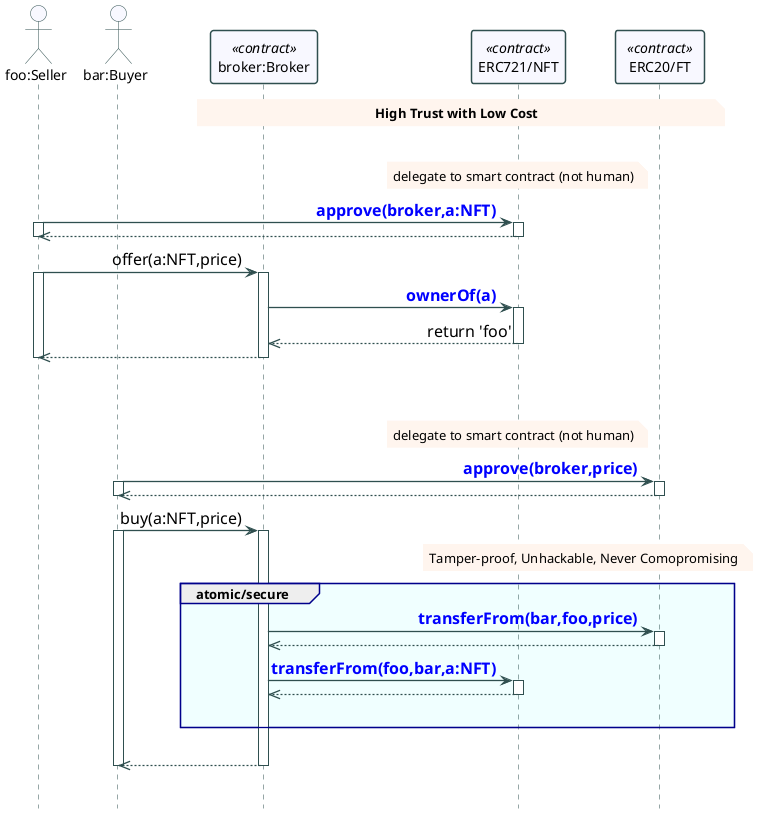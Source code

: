 @startuml

' Trading NFT

' https://plantuml.com/class-diagram
' https://plantuml.com/sequence-diagram
' https://plantuml-documentation.readthedocs.io/en/latest/formatting/all-skin-params.html
' https://plantuml-documentation.readthedocs.io/en/latest/formatting/all-skin-params.html#class
' https://www.w3schools.com/colors/colors_names.asp

skinparam {
  'DefaultFontName Consolas
  DefaultFontName Monaco
  'DefaultFontName Lucida Console
  'DefaultMonospacedFontName Consolas
  'DefaultFontStyle bold
  
  BackgroundColor transparent  
  PageMargin 10
  BoxPadding 100
  ParticipantPadding 20

  ArrowFontSize 16
  ArrowThickness 1
  MinClassWidth 75
  ClassFontStyle bold
  
  NoteBackgroundColor SeaShell
  NoteBorderColor transparent
  NoteShadowing false
}

skinparam Sequence{
  DividerBorderThickness 1.5
  ReferenceBorderThickness 1.5
  MessageAlignment right

  ArrowColor DarkSlateGray
  ArrowThickness 1.3
  LifeLineBorderColor DarkSlateGray
  LifeLineBorderThickness 1.3

  ActorBorderColor DarkSlateGray
  ActorBackgroundColor GhostWhite
  ParticipantBorderColor DarkSlateGray
  ParticipantBorderThickness 1.5
  ParticipantBackgroundColor GhostWhite

  BoxBackgroundColor transparent
  BoxBorderColor transparent
  
  GroupBorderThickness 1.3
  GroupBorderColor DarkBlue
  GroupBodyBackgroundColor Azure
}

skinparam Group{
  BorderThickness 1.3
  BorderShadowing true
}

hide Circle
hide Footbox

Actor "foo:Seller" as seller
Actor "bar:Buyer" as buyer
Participant "broker:Broker" as broker <<contract>>
Participant "ERC721/NFT" as erc721 <<contract>>
Participant "ERC20/FT" as erc20 <<contract>>

note over broker, erc20 : **High Trust with Low Cost**

||| 

note over erc721 : delegate to smart contract (not human)
seller -> erc721 ++ : <color blue>**approve(broker,a:NFT)**</color>
seller ++
  seller <<-- erc721 --
seller --

seller -> broker ++ : offer(a:NFT,price)
seller ++
  broker -> erc721 ++ : <color blue>**ownerOf(a)**</color>  
  broker <<-- erc721 -- : return 'foo'
  seller <<-- broker --
seller --

|||
|||

note over erc721 : delegate to smart contract (not human)
buyer -> erc20 ++ : <color blue>**approve(broker,price)**</color>
buyer ++
  buyer <<-- erc20 --
buyer --

buyer -> broker ++ : buy(a:NFT,price)
buyer ++
  note over erc721, erc20 : Tamper-proof, Unhackable, Never Comopromising 
  group atomic/secure
    erc20 <- broker ++ : <color blue>**transferFrom(bar,foo,price)**</color>
    erc20 -->> broker --
    erc721 <- broker ++ : <color blue>**transferFrom(foo,bar,a:NFT)**</color>
    erc721 -->> broker --
    |||
  end
  |||
  buyer <<-- broker --
buyer --

|||

@enduml

